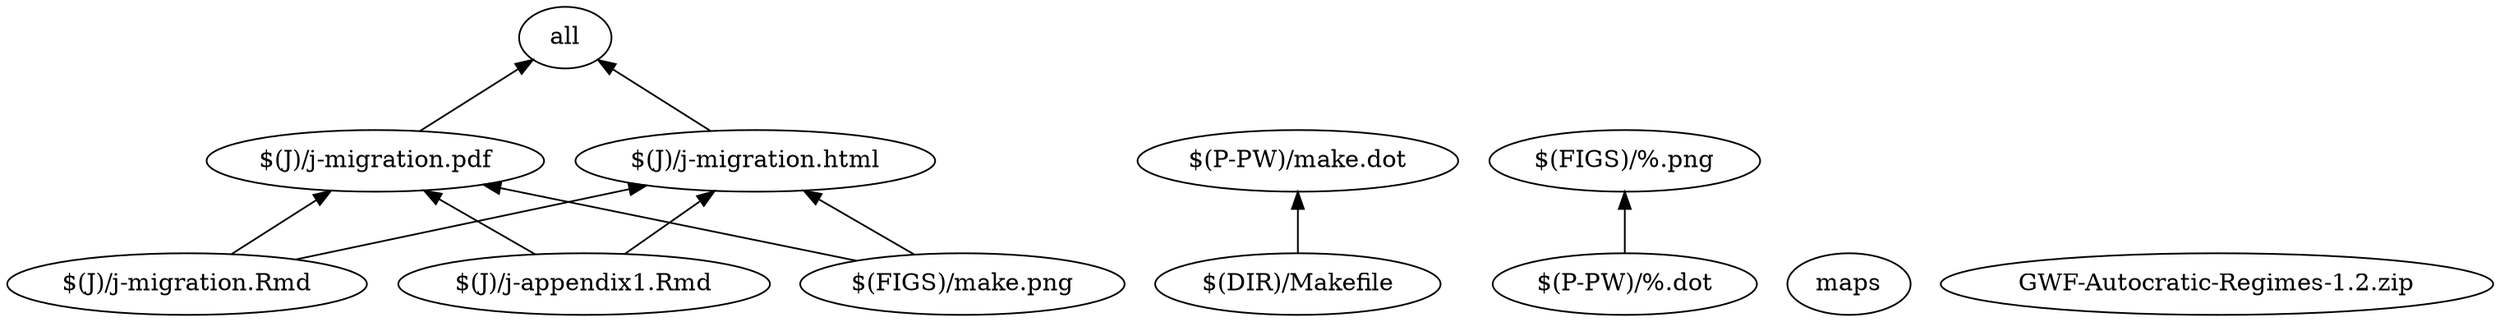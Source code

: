 digraph G {
	rankdir="BT"
	"all"
	"$(J)/j-migration.pdf" -> "all"
	"$(J)/j-migration.html" -> "all"
	"$(P-PW)/make.dot"
	"$(DIR)/Makefile" -> "$(P-PW)/make.dot"
	"$(FIGS)/%.png"
	"$(P-PW)/%.dot" -> "$(FIGS)/%.png"
	"$(J)/j-migration.html"
	"$(J)/j-migration.Rmd" -> "$(J)/j-migration.html"
	"$(J)/j-appendix1.Rmd" -> "$(J)/j-migration.html"
	"$(FIGS)/make.png" -> "$(J)/j-migration.html"
	"$(J)/j-migration.pdf"
	"$(J)/j-migration.Rmd" -> "$(J)/j-migration.pdf"
	"$(J)/j-appendix1.Rmd" -> "$(J)/j-migration.pdf"
	"$(FIGS)/make.png" -> "$(J)/j-migration.pdf"
	"maps"
	"GWF-Autocratic-Regimes-1.2.zip"
}

